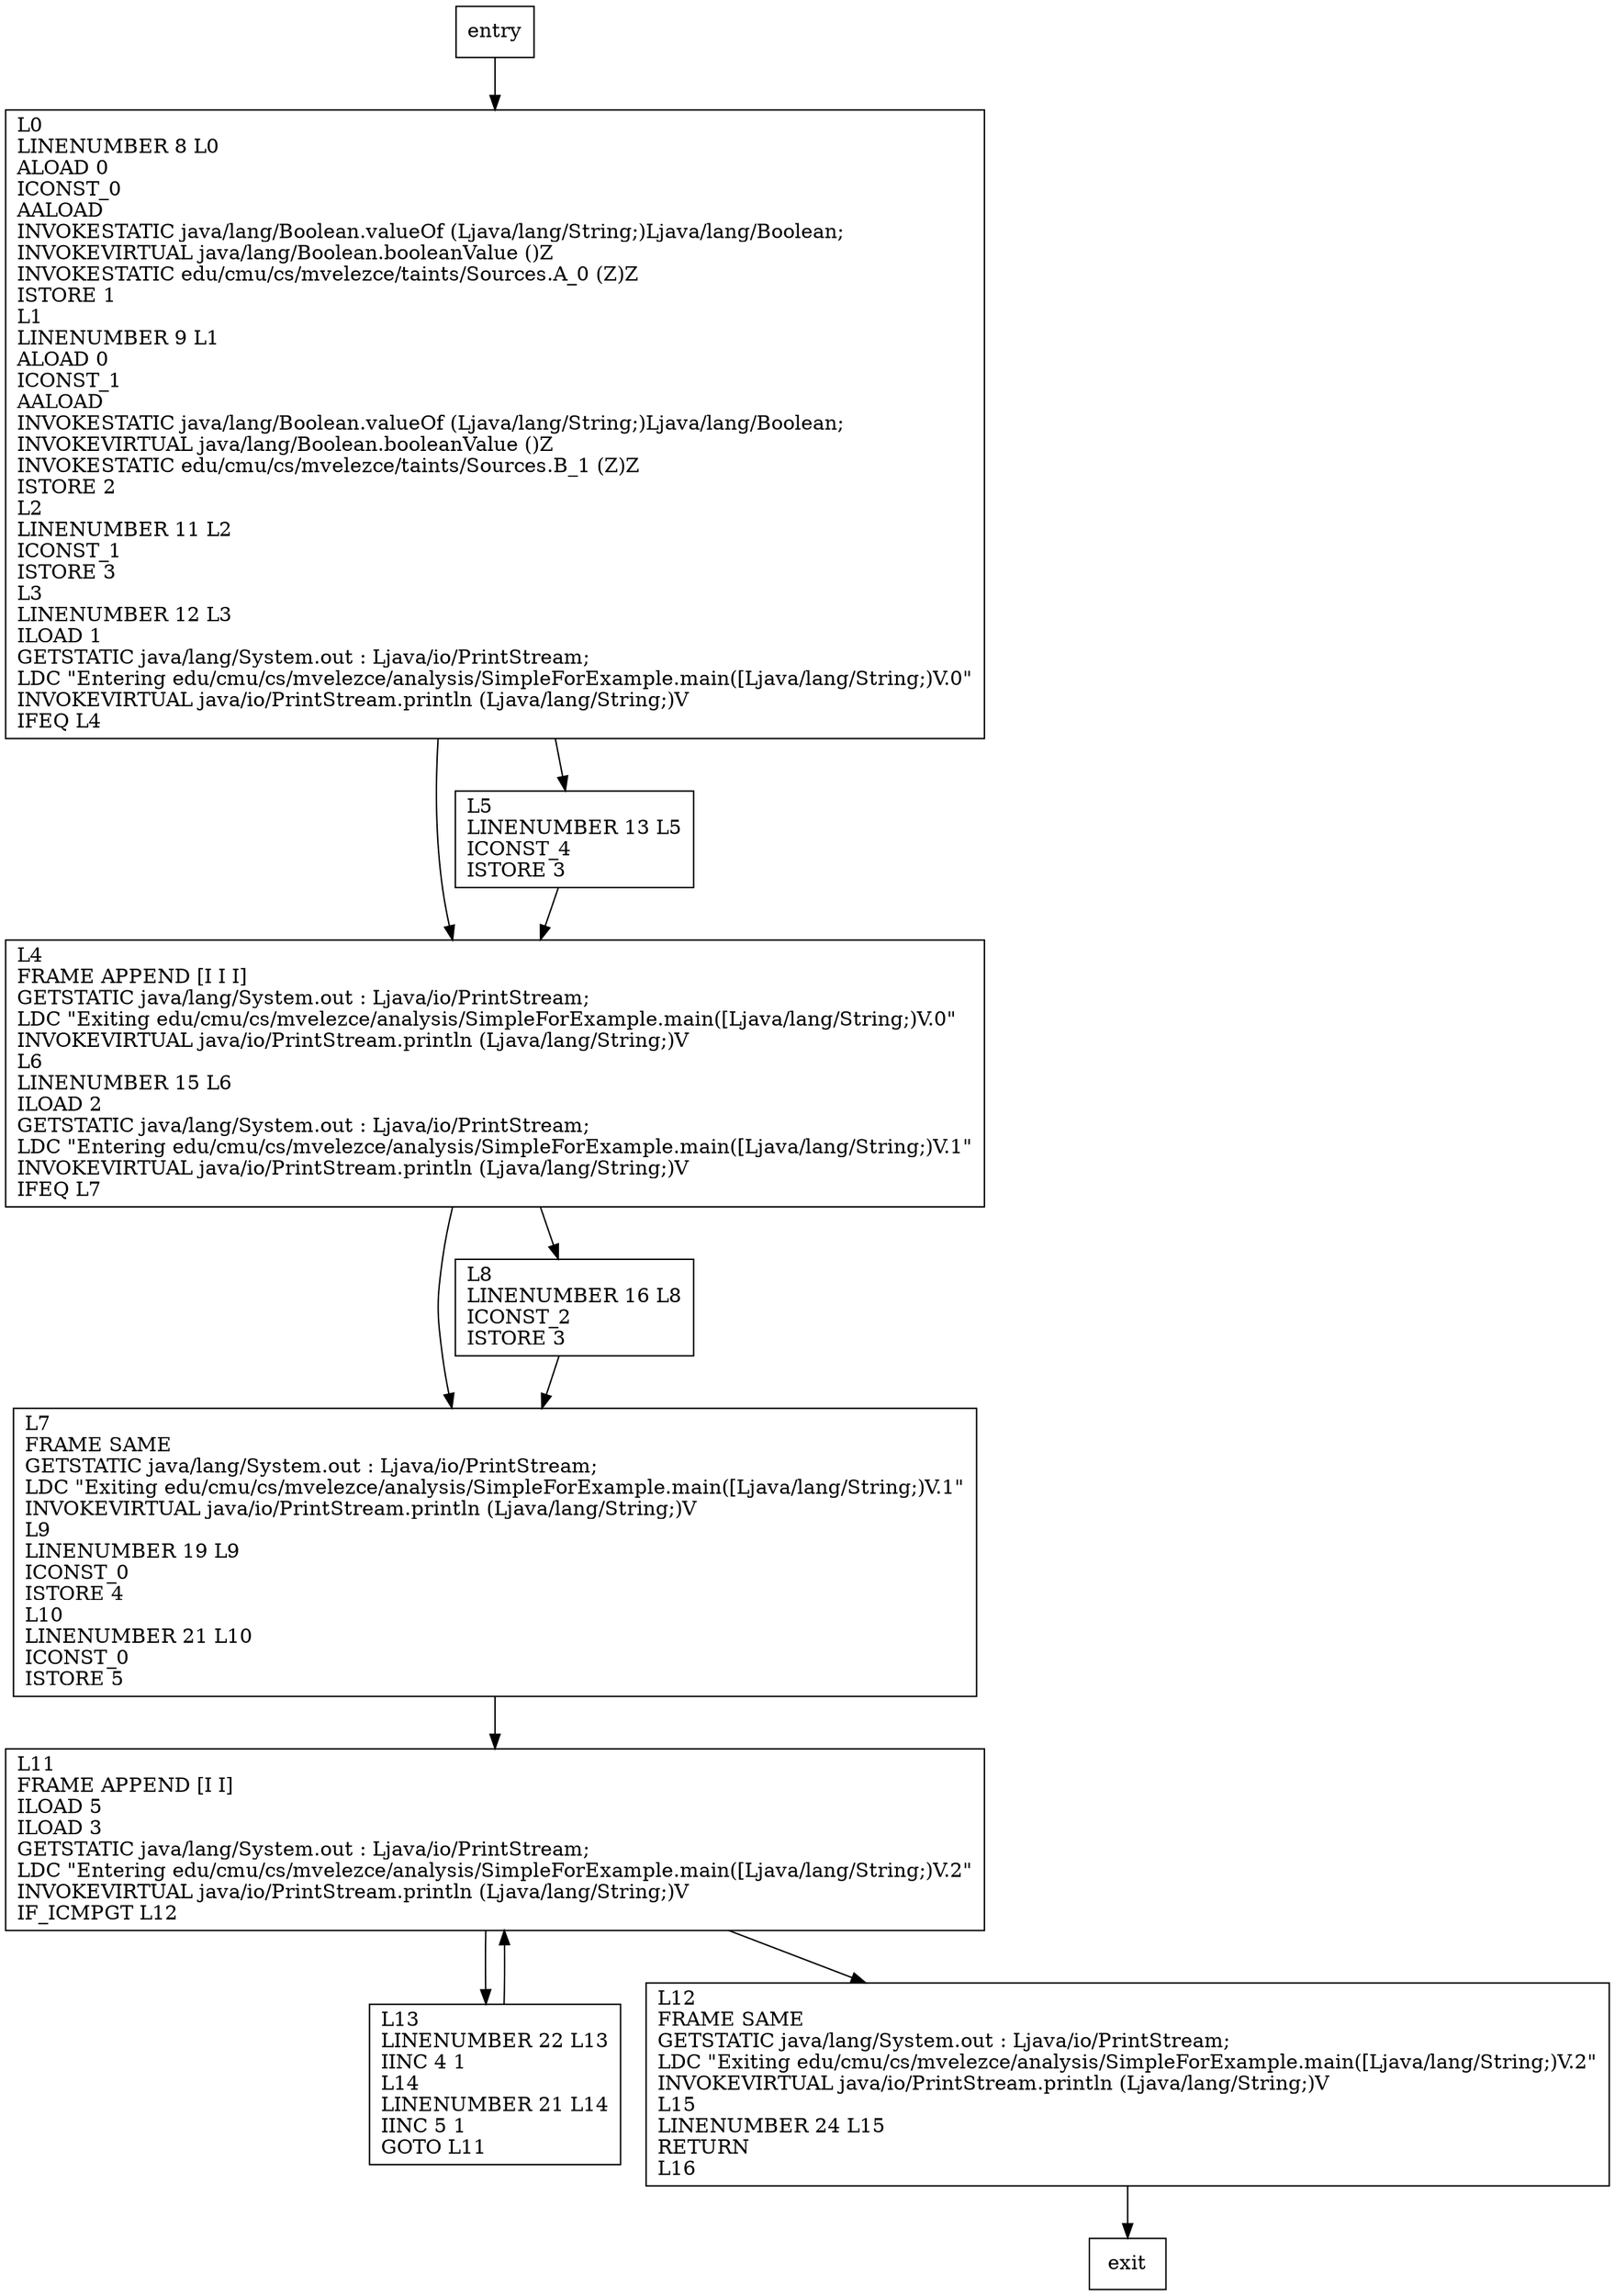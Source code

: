 digraph main {
node [shape=record];
1183888521 [label="L11\lFRAME APPEND [I I]\lILOAD 5\lILOAD 3\lGETSTATIC java/lang/System.out : Ljava/io/PrintStream;\lLDC \"Entering edu/cmu/cs/mvelezce/analysis/SimpleForExample.main([Ljava/lang/String;)V.2\"\lINVOKEVIRTUAL java/io/PrintStream.println (Ljava/lang/String;)V\lIF_ICMPGT L12\l"];
355790875 [label="L0\lLINENUMBER 8 L0\lALOAD 0\lICONST_0\lAALOAD\lINVOKESTATIC java/lang/Boolean.valueOf (Ljava/lang/String;)Ljava/lang/Boolean;\lINVOKEVIRTUAL java/lang/Boolean.booleanValue ()Z\lINVOKESTATIC edu/cmu/cs/mvelezce/taints/Sources.A_0 (Z)Z\lISTORE 1\lL1\lLINENUMBER 9 L1\lALOAD 0\lICONST_1\lAALOAD\lINVOKESTATIC java/lang/Boolean.valueOf (Ljava/lang/String;)Ljava/lang/Boolean;\lINVOKEVIRTUAL java/lang/Boolean.booleanValue ()Z\lINVOKESTATIC edu/cmu/cs/mvelezce/taints/Sources.B_1 (Z)Z\lISTORE 2\lL2\lLINENUMBER 11 L2\lICONST_1\lISTORE 3\lL3\lLINENUMBER 12 L3\lILOAD 1\lGETSTATIC java/lang/System.out : Ljava/io/PrintStream;\lLDC \"Entering edu/cmu/cs/mvelezce/analysis/SimpleForExample.main([Ljava/lang/String;)V.0\"\lINVOKEVIRTUAL java/io/PrintStream.println (Ljava/lang/String;)V\lIFEQ L4\l"];
2041605291 [label="L13\lLINENUMBER 22 L13\lIINC 4 1\lL14\lLINENUMBER 21 L14\lIINC 5 1\lGOTO L11\l"];
1052245076 [label="L12\lFRAME SAME\lGETSTATIC java/lang/System.out : Ljava/io/PrintStream;\lLDC \"Exiting edu/cmu/cs/mvelezce/analysis/SimpleForExample.main([Ljava/lang/String;)V.2\"\lINVOKEVIRTUAL java/io/PrintStream.println (Ljava/lang/String;)V\lL15\lLINENUMBER 24 L15\lRETURN\lL16\l"];
70807318 [label="L7\lFRAME SAME\lGETSTATIC java/lang/System.out : Ljava/io/PrintStream;\lLDC \"Exiting edu/cmu/cs/mvelezce/analysis/SimpleForExample.main([Ljava/lang/String;)V.1\"\lINVOKEVIRTUAL java/io/PrintStream.println (Ljava/lang/String;)V\lL9\lLINENUMBER 19 L9\lICONST_0\lISTORE 4\lL10\lLINENUMBER 21 L10\lICONST_0\lISTORE 5\l"];
782378927 [label="L4\lFRAME APPEND [I I I]\lGETSTATIC java/lang/System.out : Ljava/io/PrintStream;\lLDC \"Exiting edu/cmu/cs/mvelezce/analysis/SimpleForExample.main([Ljava/lang/String;)V.0\"\lINVOKEVIRTUAL java/io/PrintStream.println (Ljava/lang/String;)V\lL6\lLINENUMBER 15 L6\lILOAD 2\lGETSTATIC java/lang/System.out : Ljava/io/PrintStream;\lLDC \"Entering edu/cmu/cs/mvelezce/analysis/SimpleForExample.main([Ljava/lang/String;)V.1\"\lINVOKEVIRTUAL java/io/PrintStream.println (Ljava/lang/String;)V\lIFEQ L7\l"];
910091170 [label="L8\lLINENUMBER 16 L8\lICONST_2\lISTORE 3\l"];
2028017635 [label="L5\lLINENUMBER 13 L5\lICONST_4\lISTORE 3\l"];
entry;
exit;
entry -> 355790875;
1183888521 -> 2041605291;
1183888521 -> 1052245076;
355790875 -> 782378927;
355790875 -> 2028017635;
2041605291 -> 1183888521;
1052245076 -> exit;
70807318 -> 1183888521;
782378927 -> 70807318;
782378927 -> 910091170;
910091170 -> 70807318;
2028017635 -> 782378927;
}
